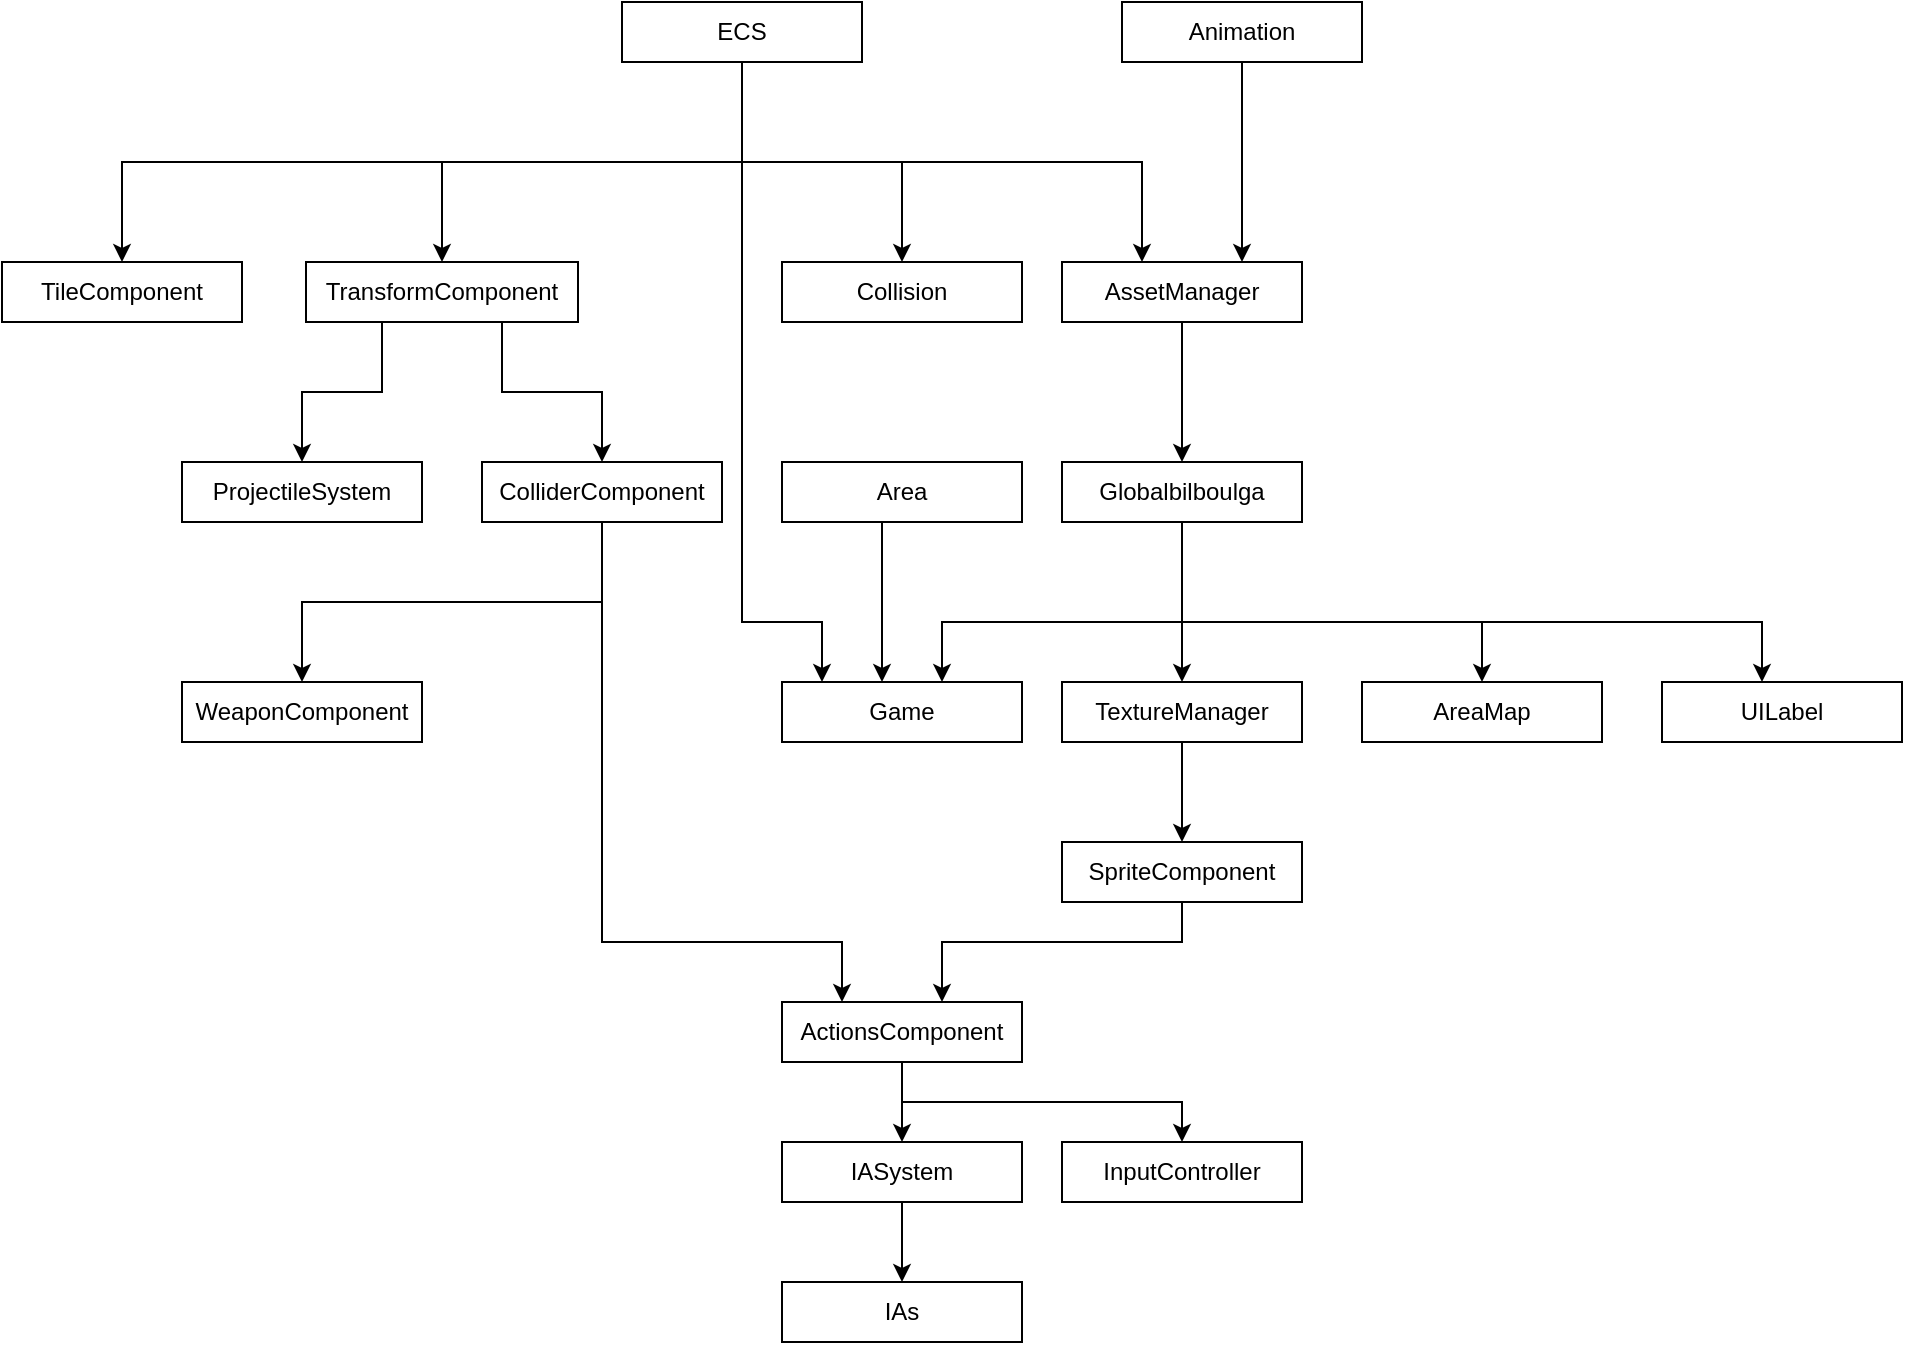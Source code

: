 <mxfile version="14.4.2" type="github">
  <diagram id="9pAUKjVvFdXMPcA2sK87" name="Page-1">
    <mxGraphModel dx="2249" dy="1969" grid="1" gridSize="10" guides="1" tooltips="1" connect="1" arrows="1" fold="1" page="1" pageScale="1" pageWidth="827" pageHeight="1169" math="0" shadow="0">
      <root>
        <mxCell id="0" />
        <mxCell id="1" parent="0" />
        <mxCell id="sBtsnnyHY5B6zguZBxID-4" style="edgeStyle=orthogonalEdgeStyle;rounded=0;orthogonalLoop=1;jettySize=auto;html=1;" parent="1" source="l6Nwnan7hPfY0EWpMg8m-3" target="l6Nwnan7hPfY0EWpMg8m-16" edge="1">
          <mxGeometry relative="1" as="geometry">
            <Array as="points">
              <mxPoint x="-250" y="-745" />
              <mxPoint x="-290" y="-745" />
            </Array>
          </mxGeometry>
        </mxCell>
        <mxCell id="sBtsnnyHY5B6zguZBxID-5" style="edgeStyle=orthogonalEdgeStyle;rounded=0;orthogonalLoop=1;jettySize=auto;html=1;" parent="1" source="l6Nwnan7hPfY0EWpMg8m-3" target="l6Nwnan7hPfY0EWpMg8m-8" edge="1">
          <mxGeometry relative="1" as="geometry">
            <Array as="points">
              <mxPoint x="-190" y="-745" />
              <mxPoint x="-140" y="-745" />
            </Array>
          </mxGeometry>
        </mxCell>
        <mxCell id="l6Nwnan7hPfY0EWpMg8m-3" value="TransformComponent" style="rounded=0;whiteSpace=wrap;html=1;" parent="1" vertex="1">
          <mxGeometry x="-288" y="-810" width="136" height="30" as="geometry" />
        </mxCell>
        <mxCell id="sBtsnnyHY5B6zguZBxID-18" style="edgeStyle=orthogonalEdgeStyle;rounded=0;orthogonalLoop=1;jettySize=auto;html=1;" parent="1" source="l6Nwnan7hPfY0EWpMg8m-5" target="l6Nwnan7hPfY0EWpMg8m-12" edge="1">
          <mxGeometry relative="1" as="geometry">
            <Array as="points">
              <mxPoint x="150" y="-470" />
              <mxPoint x="30" y="-470" />
            </Array>
          </mxGeometry>
        </mxCell>
        <mxCell id="l6Nwnan7hPfY0EWpMg8m-5" value="SpriteComponent" style="rounded=0;whiteSpace=wrap;html=1;" parent="1" vertex="1">
          <mxGeometry x="90" y="-520" width="120" height="30" as="geometry" />
        </mxCell>
        <mxCell id="sBtsnnyHY5B6zguZBxID-9" style="edgeStyle=orthogonalEdgeStyle;rounded=0;orthogonalLoop=1;jettySize=auto;html=1;" parent="1" source="l6Nwnan7hPfY0EWpMg8m-8" target="l6Nwnan7hPfY0EWpMg8m-17" edge="1">
          <mxGeometry relative="1" as="geometry">
            <Array as="points">
              <mxPoint x="-140" y="-640" />
              <mxPoint x="-290" y="-640" />
            </Array>
          </mxGeometry>
        </mxCell>
        <mxCell id="sBtsnnyHY5B6zguZBxID-17" style="edgeStyle=orthogonalEdgeStyle;rounded=0;orthogonalLoop=1;jettySize=auto;html=1;" parent="1" source="l6Nwnan7hPfY0EWpMg8m-8" target="l6Nwnan7hPfY0EWpMg8m-12" edge="1">
          <mxGeometry relative="1" as="geometry">
            <Array as="points">
              <mxPoint x="-140" y="-470" />
              <mxPoint x="-20" y="-470" />
            </Array>
          </mxGeometry>
        </mxCell>
        <mxCell id="l6Nwnan7hPfY0EWpMg8m-8" value="ColliderComponent" style="rounded=0;whiteSpace=wrap;html=1;" parent="1" vertex="1">
          <mxGeometry x="-200" y="-710" width="120" height="30" as="geometry" />
        </mxCell>
        <mxCell id="l6Nwnan7hPfY0EWpMg8m-9" value="TileComponent" style="rounded=0;whiteSpace=wrap;html=1;" parent="1" vertex="1">
          <mxGeometry x="-440" y="-810" width="120" height="30" as="geometry" />
        </mxCell>
        <mxCell id="sBtsnnyHY5B6zguZBxID-21" style="edgeStyle=orthogonalEdgeStyle;rounded=0;orthogonalLoop=1;jettySize=auto;html=1;" parent="1" source="l6Nwnan7hPfY0EWpMg8m-12" target="l6Nwnan7hPfY0EWpMg8m-15" edge="1">
          <mxGeometry relative="1" as="geometry" />
        </mxCell>
        <mxCell id="sBtsnnyHY5B6zguZBxID-23" style="edgeStyle=orthogonalEdgeStyle;rounded=0;orthogonalLoop=1;jettySize=auto;html=1;" parent="1" source="l6Nwnan7hPfY0EWpMg8m-12" target="l6Nwnan7hPfY0EWpMg8m-13" edge="1">
          <mxGeometry relative="1" as="geometry">
            <Array as="points">
              <mxPoint x="10" y="-390" />
              <mxPoint x="150" y="-390" />
            </Array>
          </mxGeometry>
        </mxCell>
        <mxCell id="l6Nwnan7hPfY0EWpMg8m-12" value="ActionsComponent" style="rounded=0;whiteSpace=wrap;html=1;" parent="1" vertex="1">
          <mxGeometry x="-50" y="-440" width="120" height="30" as="geometry" />
        </mxCell>
        <mxCell id="l6Nwnan7hPfY0EWpMg8m-13" value="InputController" style="rounded=0;whiteSpace=wrap;html=1;" parent="1" vertex="1">
          <mxGeometry x="90" y="-370" width="120" height="30" as="geometry" />
        </mxCell>
        <mxCell id="sBtsnnyHY5B6zguZBxID-22" style="edgeStyle=orthogonalEdgeStyle;rounded=0;orthogonalLoop=1;jettySize=auto;html=1;" parent="1" source="l6Nwnan7hPfY0EWpMg8m-15" target="l6Nwnan7hPfY0EWpMg8m-39" edge="1">
          <mxGeometry relative="1" as="geometry" />
        </mxCell>
        <mxCell id="l6Nwnan7hPfY0EWpMg8m-15" value="IASystem" style="rounded=0;whiteSpace=wrap;html=1;" parent="1" vertex="1">
          <mxGeometry x="-50" y="-370" width="120" height="30" as="geometry" />
        </mxCell>
        <mxCell id="l6Nwnan7hPfY0EWpMg8m-16" value="ProjectileSystem" style="rounded=0;whiteSpace=wrap;html=1;" parent="1" vertex="1">
          <mxGeometry x="-350" y="-710" width="120" height="30" as="geometry" />
        </mxCell>
        <mxCell id="l6Nwnan7hPfY0EWpMg8m-17" value="WeaponComponent" style="rounded=0;whiteSpace=wrap;html=1;" parent="1" vertex="1">
          <mxGeometry x="-350" y="-600" width="120" height="30" as="geometry" />
        </mxCell>
        <mxCell id="l6Nwnan7hPfY0EWpMg8m-18" value="UILabel" style="rounded=0;whiteSpace=wrap;html=1;" parent="1" vertex="1">
          <mxGeometry x="390" y="-600" width="120" height="30" as="geometry" />
        </mxCell>
        <mxCell id="sBtsnnyHY5B6zguZBxID-6" style="edgeStyle=orthogonalEdgeStyle;rounded=0;orthogonalLoop=1;jettySize=auto;html=1;" parent="1" source="l6Nwnan7hPfY0EWpMg8m-20" target="l6Nwnan7hPfY0EWpMg8m-29" edge="1">
          <mxGeometry relative="1" as="geometry">
            <Array as="points">
              <mxPoint x="180" y="-890" />
              <mxPoint x="180" y="-890" />
            </Array>
          </mxGeometry>
        </mxCell>
        <mxCell id="l6Nwnan7hPfY0EWpMg8m-20" value="Animation" style="rounded=0;whiteSpace=wrap;html=1;" parent="1" vertex="1">
          <mxGeometry x="120" y="-940" width="120" height="30" as="geometry" />
        </mxCell>
        <mxCell id="sBtsnnyHY5B6zguZBxID-16" style="edgeStyle=orthogonalEdgeStyle;rounded=0;orthogonalLoop=1;jettySize=auto;html=1;" parent="1" source="l6Nwnan7hPfY0EWpMg8m-22" target="l6Nwnan7hPfY0EWpMg8m-5" edge="1">
          <mxGeometry relative="1" as="geometry" />
        </mxCell>
        <mxCell id="l6Nwnan7hPfY0EWpMg8m-22" value="TextureManager" style="rounded=0;whiteSpace=wrap;html=1;" parent="1" vertex="1">
          <mxGeometry x="90" y="-600" width="120" height="30" as="geometry" />
        </mxCell>
        <mxCell id="sBtsnnyHY5B6zguZBxID-12" style="edgeStyle=orthogonalEdgeStyle;rounded=0;orthogonalLoop=1;jettySize=auto;html=1;" parent="1" source="l6Nwnan7hPfY0EWpMg8m-28" target="l6Nwnan7hPfY0EWpMg8m-31" edge="1">
          <mxGeometry relative="1" as="geometry">
            <Array as="points">
              <mxPoint x="150" y="-630" />
              <mxPoint x="30" y="-630" />
            </Array>
          </mxGeometry>
        </mxCell>
        <mxCell id="sBtsnnyHY5B6zguZBxID-13" style="edgeStyle=orthogonalEdgeStyle;rounded=0;orthogonalLoop=1;jettySize=auto;html=1;" parent="1" source="l6Nwnan7hPfY0EWpMg8m-28" target="l6Nwnan7hPfY0EWpMg8m-22" edge="1">
          <mxGeometry relative="1" as="geometry" />
        </mxCell>
        <mxCell id="sBtsnnyHY5B6zguZBxID-14" style="edgeStyle=orthogonalEdgeStyle;rounded=0;orthogonalLoop=1;jettySize=auto;html=1;" parent="1" source="l6Nwnan7hPfY0EWpMg8m-28" target="l6Nwnan7hPfY0EWpMg8m-42" edge="1">
          <mxGeometry relative="1" as="geometry">
            <Array as="points">
              <mxPoint x="150" y="-630" />
              <mxPoint x="300" y="-630" />
            </Array>
          </mxGeometry>
        </mxCell>
        <mxCell id="sBtsnnyHY5B6zguZBxID-15" style="edgeStyle=orthogonalEdgeStyle;rounded=0;orthogonalLoop=1;jettySize=auto;html=1;" parent="1" source="l6Nwnan7hPfY0EWpMg8m-28" target="l6Nwnan7hPfY0EWpMg8m-18" edge="1">
          <mxGeometry relative="1" as="geometry">
            <Array as="points">
              <mxPoint x="150" y="-630" />
              <mxPoint x="440" y="-630" />
            </Array>
          </mxGeometry>
        </mxCell>
        <mxCell id="l6Nwnan7hPfY0EWpMg8m-28" value="Globalbilboulga" style="rounded=0;whiteSpace=wrap;html=1;" parent="1" vertex="1">
          <mxGeometry x="90" y="-710" width="120" height="30" as="geometry" />
        </mxCell>
        <mxCell id="sBtsnnyHY5B6zguZBxID-8" style="edgeStyle=orthogonalEdgeStyle;rounded=0;orthogonalLoop=1;jettySize=auto;html=1;entryX=0.5;entryY=0;entryDx=0;entryDy=0;" parent="1" source="l6Nwnan7hPfY0EWpMg8m-29" target="l6Nwnan7hPfY0EWpMg8m-28" edge="1">
          <mxGeometry relative="1" as="geometry" />
        </mxCell>
        <mxCell id="l6Nwnan7hPfY0EWpMg8m-29" value="AssetManager" style="rounded=0;whiteSpace=wrap;html=1;" parent="1" vertex="1">
          <mxGeometry x="90" y="-810" width="120" height="30" as="geometry" />
        </mxCell>
        <mxCell id="l6Nwnan7hPfY0EWpMg8m-31" value="Game" style="rounded=0;whiteSpace=wrap;html=1;" parent="1" vertex="1">
          <mxGeometry x="-50" y="-600" width="120" height="30" as="geometry" />
        </mxCell>
        <mxCell id="sBtsnnyHY5B6zguZBxID-3" style="edgeStyle=orthogonalEdgeStyle;rounded=0;orthogonalLoop=1;jettySize=auto;html=1;" parent="1" source="l6Nwnan7hPfY0EWpMg8m-36" target="l6Nwnan7hPfY0EWpMg8m-3" edge="1">
          <mxGeometry relative="1" as="geometry">
            <Array as="points">
              <mxPoint x="-70" y="-860" />
              <mxPoint x="-220" y="-860" />
            </Array>
          </mxGeometry>
        </mxCell>
        <mxCell id="sBtsnnyHY5B6zguZBxID-7" style="edgeStyle=orthogonalEdgeStyle;rounded=0;orthogonalLoop=1;jettySize=auto;html=1;" parent="1" source="l6Nwnan7hPfY0EWpMg8m-36" target="l6Nwnan7hPfY0EWpMg8m-29" edge="1">
          <mxGeometry relative="1" as="geometry">
            <Array as="points">
              <mxPoint x="-70" y="-860" />
              <mxPoint x="130" y="-860" />
            </Array>
          </mxGeometry>
        </mxCell>
        <mxCell id="sBtsnnyHY5B6zguZBxID-10" style="edgeStyle=orthogonalEdgeStyle;rounded=0;orthogonalLoop=1;jettySize=auto;html=1;" parent="1" source="l6Nwnan7hPfY0EWpMg8m-36" target="l6Nwnan7hPfY0EWpMg8m-31" edge="1">
          <mxGeometry relative="1" as="geometry">
            <Array as="points">
              <mxPoint x="-70" y="-630" />
              <mxPoint x="-30" y="-630" />
            </Array>
          </mxGeometry>
        </mxCell>
        <mxCell id="sBtsnnyHY5B6zguZBxID-25" style="edgeStyle=orthogonalEdgeStyle;rounded=0;orthogonalLoop=1;jettySize=auto;html=1;" parent="1" source="l6Nwnan7hPfY0EWpMg8m-36" target="l6Nwnan7hPfY0EWpMg8m-43" edge="1">
          <mxGeometry relative="1" as="geometry" />
        </mxCell>
        <mxCell id="OgID0WcrBw0G4KjJIwrN-1" style="edgeStyle=orthogonalEdgeStyle;rounded=0;orthogonalLoop=1;jettySize=auto;html=1;exitX=0.5;exitY=1;exitDx=0;exitDy=0;entryX=0.5;entryY=0;entryDx=0;entryDy=0;" edge="1" parent="1" source="l6Nwnan7hPfY0EWpMg8m-36" target="l6Nwnan7hPfY0EWpMg8m-9">
          <mxGeometry relative="1" as="geometry" />
        </mxCell>
        <mxCell id="l6Nwnan7hPfY0EWpMg8m-36" value="ECS" style="rounded=0;whiteSpace=wrap;html=1;" parent="1" vertex="1">
          <mxGeometry x="-130" y="-940" width="120" height="30" as="geometry" />
        </mxCell>
        <mxCell id="sBtsnnyHY5B6zguZBxID-11" style="edgeStyle=orthogonalEdgeStyle;rounded=0;orthogonalLoop=1;jettySize=auto;html=1;" parent="1" source="l6Nwnan7hPfY0EWpMg8m-38" target="l6Nwnan7hPfY0EWpMg8m-31" edge="1">
          <mxGeometry relative="1" as="geometry">
            <Array as="points">
              <mxPoint y="-670" />
              <mxPoint y="-670" />
            </Array>
          </mxGeometry>
        </mxCell>
        <mxCell id="l6Nwnan7hPfY0EWpMg8m-38" value="Area" style="rounded=0;whiteSpace=wrap;html=1;" parent="1" vertex="1">
          <mxGeometry x="-50" y="-710" width="120" height="30" as="geometry" />
        </mxCell>
        <mxCell id="l6Nwnan7hPfY0EWpMg8m-39" value="IAs" style="rounded=0;whiteSpace=wrap;html=1;" parent="1" vertex="1">
          <mxGeometry x="-50" y="-300" width="120" height="30" as="geometry" />
        </mxCell>
        <mxCell id="l6Nwnan7hPfY0EWpMg8m-42" value="AreaMap" style="rounded=0;whiteSpace=wrap;html=1;" parent="1" vertex="1">
          <mxGeometry x="240" y="-600" width="120" height="30" as="geometry" />
        </mxCell>
        <mxCell id="l6Nwnan7hPfY0EWpMg8m-43" value="Collision" style="rounded=0;whiteSpace=wrap;html=1;" parent="1" vertex="1">
          <mxGeometry x="-50" y="-810" width="120" height="30" as="geometry" />
        </mxCell>
      </root>
    </mxGraphModel>
  </diagram>
</mxfile>
